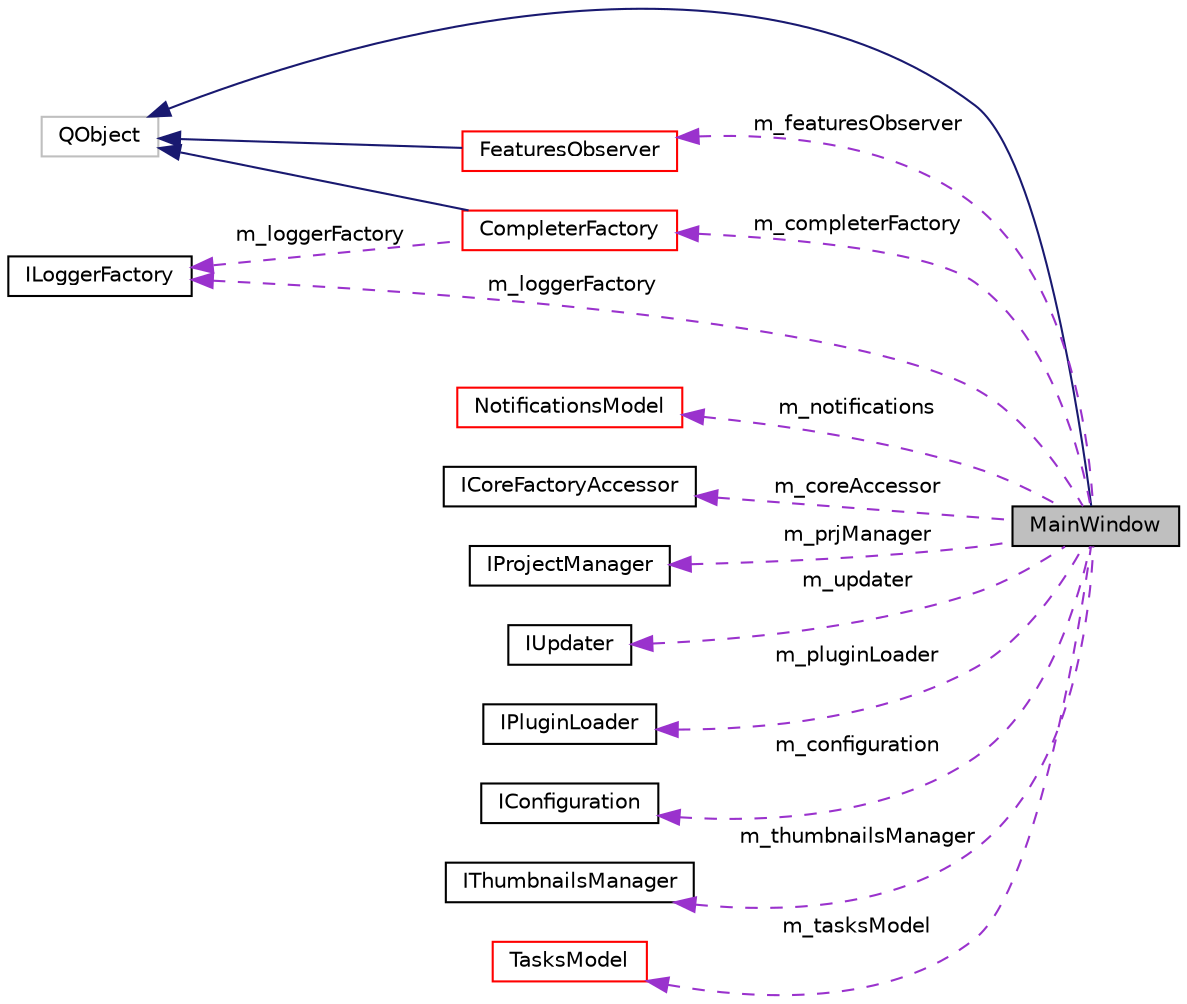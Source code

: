 digraph "MainWindow"
{
 // LATEX_PDF_SIZE
  edge [fontname="Helvetica",fontsize="10",labelfontname="Helvetica",labelfontsize="10"];
  node [fontname="Helvetica",fontsize="10",shape=record];
  rankdir="LR";
  Node1 [label="MainWindow",height=0.2,width=0.4,color="black", fillcolor="grey75", style="filled", fontcolor="black",tooltip=" "];
  Node2 -> Node1 [dir="back",color="midnightblue",fontsize="10",style="solid",fontname="Helvetica"];
  Node2 [label="QObject",height=0.2,width=0.4,color="grey75", fillcolor="white", style="filled",tooltip=" "];
  Node3 -> Node1 [dir="back",color="darkorchid3",fontsize="10",style="dashed",label=" m_notifications" ,fontname="Helvetica"];
  Node3 [label="NotificationsModel",height=0.2,width=0.4,color="red", fillcolor="white", style="filled",URL="$class_notifications_model.html",tooltip=" "];
  Node7 -> Node1 [dir="back",color="darkorchid3",fontsize="10",style="dashed",label=" m_loggerFactory" ,fontname="Helvetica"];
  Node7 [label="ILoggerFactory",height=0.2,width=0.4,color="black", fillcolor="white", style="filled",URL="$struct_i_logger_factory.html",tooltip=" "];
  Node8 -> Node1 [dir="back",color="darkorchid3",fontsize="10",style="dashed",label=" m_coreAccessor" ,fontname="Helvetica"];
  Node8 [label="ICoreFactoryAccessor",height=0.2,width=0.4,color="black", fillcolor="white", style="filled",URL="$struct_i_core_factory_accessor.html",tooltip=" "];
  Node9 -> Node1 [dir="back",color="darkorchid3",fontsize="10",style="dashed",label=" m_prjManager" ,fontname="Helvetica"];
  Node9 [label="IProjectManager",height=0.2,width=0.4,color="black", fillcolor="white", style="filled",URL="$class_i_project_manager.html",tooltip=" "];
  Node10 -> Node1 [dir="back",color="darkorchid3",fontsize="10",style="dashed",label=" m_updater" ,fontname="Helvetica"];
  Node10 [label="IUpdater",height=0.2,width=0.4,color="black", fillcolor="white", style="filled",URL="$struct_i_updater.html",tooltip=" "];
  Node11 -> Node1 [dir="back",color="darkorchid3",fontsize="10",style="dashed",label=" m_featuresObserver" ,fontname="Helvetica"];
  Node11 [label="FeaturesObserver",height=0.2,width=0.4,color="red", fillcolor="white", style="filled",URL="$class_features_observer.html",tooltip=" "];
  Node2 -> Node11 [dir="back",color="midnightblue",fontsize="10",style="solid",fontname="Helvetica"];
  Node12 -> Node1 [dir="back",color="darkorchid3",fontsize="10",style="dashed",label=" m_completerFactory" ,fontname="Helvetica"];
  Node12 [label="CompleterFactory",height=0.2,width=0.4,color="red", fillcolor="white", style="filled",URL="$class_completer_factory.html",tooltip="Factory for QCompleters."];
  Node2 -> Node12 [dir="back",color="midnightblue",fontsize="10",style="solid",fontname="Helvetica"];
  Node7 -> Node12 [dir="back",color="darkorchid3",fontsize="10",style="dashed",label=" m_loggerFactory" ,fontname="Helvetica"];
  Node20 -> Node1 [dir="back",color="darkorchid3",fontsize="10",style="dashed",label=" m_pluginLoader" ,fontname="Helvetica"];
  Node20 [label="IPluginLoader",height=0.2,width=0.4,color="black", fillcolor="white", style="filled",URL="$struct_i_plugin_loader.html",tooltip=" "];
  Node21 -> Node1 [dir="back",color="darkorchid3",fontsize="10",style="dashed",label=" m_configuration" ,fontname="Helvetica"];
  Node21 [label="IConfiguration",height=0.2,width=0.4,color="black", fillcolor="white", style="filled",URL="$struct_i_configuration.html",tooltip=" "];
  Node22 -> Node1 [dir="back",color="darkorchid3",fontsize="10",style="dashed",label=" m_thumbnailsManager" ,fontname="Helvetica"];
  Node22 [label="IThumbnailsManager",height=0.2,width=0.4,color="black", fillcolor="white", style="filled",URL="$struct_i_thumbnails_manager.html",tooltip=" "];
  Node23 -> Node1 [dir="back",color="darkorchid3",fontsize="10",style="dashed",label=" m_tasksModel" ,fontname="Helvetica"];
  Node23 [label="TasksModel",height=0.2,width=0.4,color="red", fillcolor="white", style="filled",URL="$class_tasks_model.html",tooltip=" "];
}
